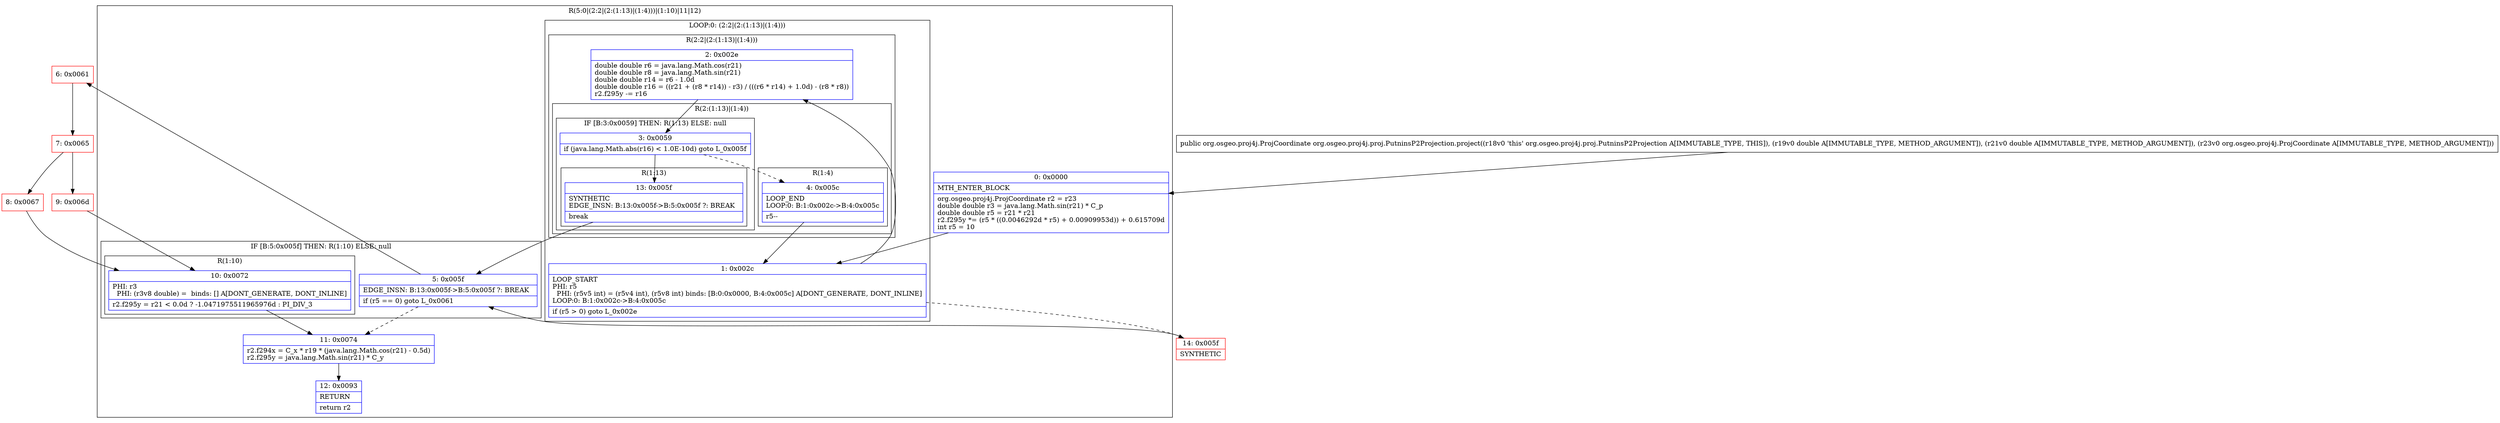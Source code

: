 digraph "CFG fororg.osgeo.proj4j.proj.PutninsP2Projection.project(DDLorg\/osgeo\/proj4j\/ProjCoordinate;)Lorg\/osgeo\/proj4j\/ProjCoordinate;" {
subgraph cluster_Region_1112529260 {
label = "R(5:0|(2:2|(2:(1:13)|(1:4)))|(1:10)|11|12)";
node [shape=record,color=blue];
Node_0 [shape=record,label="{0\:\ 0x0000|MTH_ENTER_BLOCK\l|org.osgeo.proj4j.ProjCoordinate r2 = r23\ldouble double r3 = java.lang.Math.sin(r21) * C_p\ldouble double r5 = r21 * r21\lr2.f295y *= (r5 * ((0.0046292d * r5) + 0.00909953d)) + 0.615709d\lint r5 = 10\l}"];
subgraph cluster_LoopRegion_1858021130 {
label = "LOOP:0: (2:2|(2:(1:13)|(1:4)))";
node [shape=record,color=blue];
Node_1 [shape=record,label="{1\:\ 0x002c|LOOP_START\lPHI: r5 \l  PHI: (r5v5 int) = (r5v4 int), (r5v8 int) binds: [B:0:0x0000, B:4:0x005c] A[DONT_GENERATE, DONT_INLINE]\lLOOP:0: B:1:0x002c\-\>B:4:0x005c\l|if (r5 \> 0) goto L_0x002e\l}"];
subgraph cluster_Region_157804317 {
label = "R(2:2|(2:(1:13)|(1:4)))";
node [shape=record,color=blue];
Node_2 [shape=record,label="{2\:\ 0x002e|double double r6 = java.lang.Math.cos(r21)\ldouble double r8 = java.lang.Math.sin(r21)\ldouble double r14 = r6 \- 1.0d\ldouble double r16 = ((r21 + (r8 * r14)) \- r3) \/ (((r6 * r14) + 1.0d) \- (r8 * r8))\lr2.f295y \-= r16\l}"];
subgraph cluster_Region_1095987464 {
label = "R(2:(1:13)|(1:4))";
node [shape=record,color=blue];
subgraph cluster_IfRegion_302364742 {
label = "IF [B:3:0x0059] THEN: R(1:13) ELSE: null";
node [shape=record,color=blue];
Node_3 [shape=record,label="{3\:\ 0x0059|if (java.lang.Math.abs(r16) \< 1.0E\-10d) goto L_0x005f\l}"];
subgraph cluster_Region_1233560844 {
label = "R(1:13)";
node [shape=record,color=blue];
Node_13 [shape=record,label="{13\:\ 0x005f|SYNTHETIC\lEDGE_INSN: B:13:0x005f\-\>B:5:0x005f ?: BREAK  \l|break\l}"];
}
}
subgraph cluster_Region_1376194719 {
label = "R(1:4)";
node [shape=record,color=blue];
Node_4 [shape=record,label="{4\:\ 0x005c|LOOP_END\lLOOP:0: B:1:0x002c\-\>B:4:0x005c\l|r5\-\-\l}"];
}
}
}
}
subgraph cluster_IfRegion_1482062543 {
label = "IF [B:5:0x005f] THEN: R(1:10) ELSE: null";
node [shape=record,color=blue];
Node_5 [shape=record,label="{5\:\ 0x005f|EDGE_INSN: B:13:0x005f\-\>B:5:0x005f ?: BREAK  \l|if (r5 == 0) goto L_0x0061\l}"];
subgraph cluster_Region_349952067 {
label = "R(1:10)";
node [shape=record,color=blue];
Node_10 [shape=record,label="{10\:\ 0x0072|PHI: r3 \l  PHI: (r3v8 double) =  binds: [] A[DONT_GENERATE, DONT_INLINE]\l|r2.f295y = r21 \< 0.0d ? \-1.0471975511965976d : PI_DIV_3\l}"];
}
}
Node_11 [shape=record,label="{11\:\ 0x0074|r2.f294x = C_x * r19 * (java.lang.Math.cos(r21) \- 0.5d)\lr2.f295y = java.lang.Math.sin(r21) * C_y\l}"];
Node_12 [shape=record,label="{12\:\ 0x0093|RETURN\l|return r2\l}"];
}
Node_6 [shape=record,color=red,label="{6\:\ 0x0061}"];
Node_7 [shape=record,color=red,label="{7\:\ 0x0065}"];
Node_8 [shape=record,color=red,label="{8\:\ 0x0067}"];
Node_9 [shape=record,color=red,label="{9\:\ 0x006d}"];
Node_14 [shape=record,color=red,label="{14\:\ 0x005f|SYNTHETIC\l}"];
MethodNode[shape=record,label="{public org.osgeo.proj4j.ProjCoordinate org.osgeo.proj4j.proj.PutninsP2Projection.project((r18v0 'this' org.osgeo.proj4j.proj.PutninsP2Projection A[IMMUTABLE_TYPE, THIS]), (r19v0 double A[IMMUTABLE_TYPE, METHOD_ARGUMENT]), (r21v0 double A[IMMUTABLE_TYPE, METHOD_ARGUMENT]), (r23v0 org.osgeo.proj4j.ProjCoordinate A[IMMUTABLE_TYPE, METHOD_ARGUMENT])) }"];
MethodNode -> Node_0;
Node_0 -> Node_1;
Node_1 -> Node_2;
Node_1 -> Node_14[style=dashed];
Node_2 -> Node_3;
Node_3 -> Node_4[style=dashed];
Node_3 -> Node_13;
Node_13 -> Node_5;
Node_4 -> Node_1;
Node_5 -> Node_6;
Node_5 -> Node_11[style=dashed];
Node_10 -> Node_11;
Node_11 -> Node_12;
Node_6 -> Node_7;
Node_7 -> Node_8;
Node_7 -> Node_9;
Node_8 -> Node_10;
Node_9 -> Node_10;
Node_14 -> Node_5;
}

